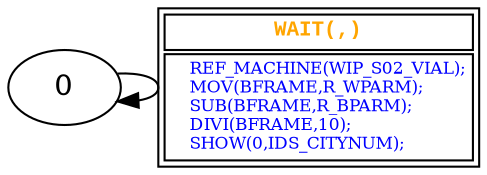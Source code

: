 digraph {
 node [shape=oval];
"0" -> "0"[fontcolor=orange, label=< <table border="1"><tr><td><font face="Courier New" point-size="10"><b>WAIT(,)<br align="left"/></b></font></td></tr>
<tr><td><font point-size="8" color ="blue">    REF_MACHINE(WIP_S02_VIAL);<br align="left"/>    MOV(BFRAME,R_WPARM);<br align="left"/>    SUB(BFRAME,R_BPARM);<br align="left"/>    DIVI(BFRAME,10);<br align="left"/>    SHOW(0,IDS_CITYNUM);<br align="left"/></font></td></tr></table>>];
}
